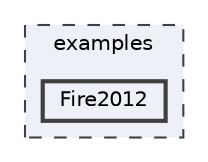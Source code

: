 digraph "/home/runner/work/FastLED/FastLED/examples/Fire2012"
{
 // INTERACTIVE_SVG=YES
 // LATEX_PDF_SIZE
  bgcolor="transparent";
  edge [fontname=Helvetica,fontsize=10,labelfontname=Helvetica,labelfontsize=10];
  node [fontname=Helvetica,fontsize=10,shape=box,height=0.2,width=0.4];
  compound=true
  subgraph clusterdir_d28a4824dc47e487b107a5db32ef43c4 {
    graph [ bgcolor="#edf0f7", pencolor="grey25", label="examples", fontname=Helvetica,fontsize=10 style="filled,dashed", URL="dir_d28a4824dc47e487b107a5db32ef43c4.html",tooltip=""]
  dir_a5438c32bb8a8ac18387223a3f06b103 [label="Fire2012", fillcolor="#edf0f7", color="grey25", style="filled,bold", URL="dir_a5438c32bb8a8ac18387223a3f06b103.html",tooltip=""];
  }
}
